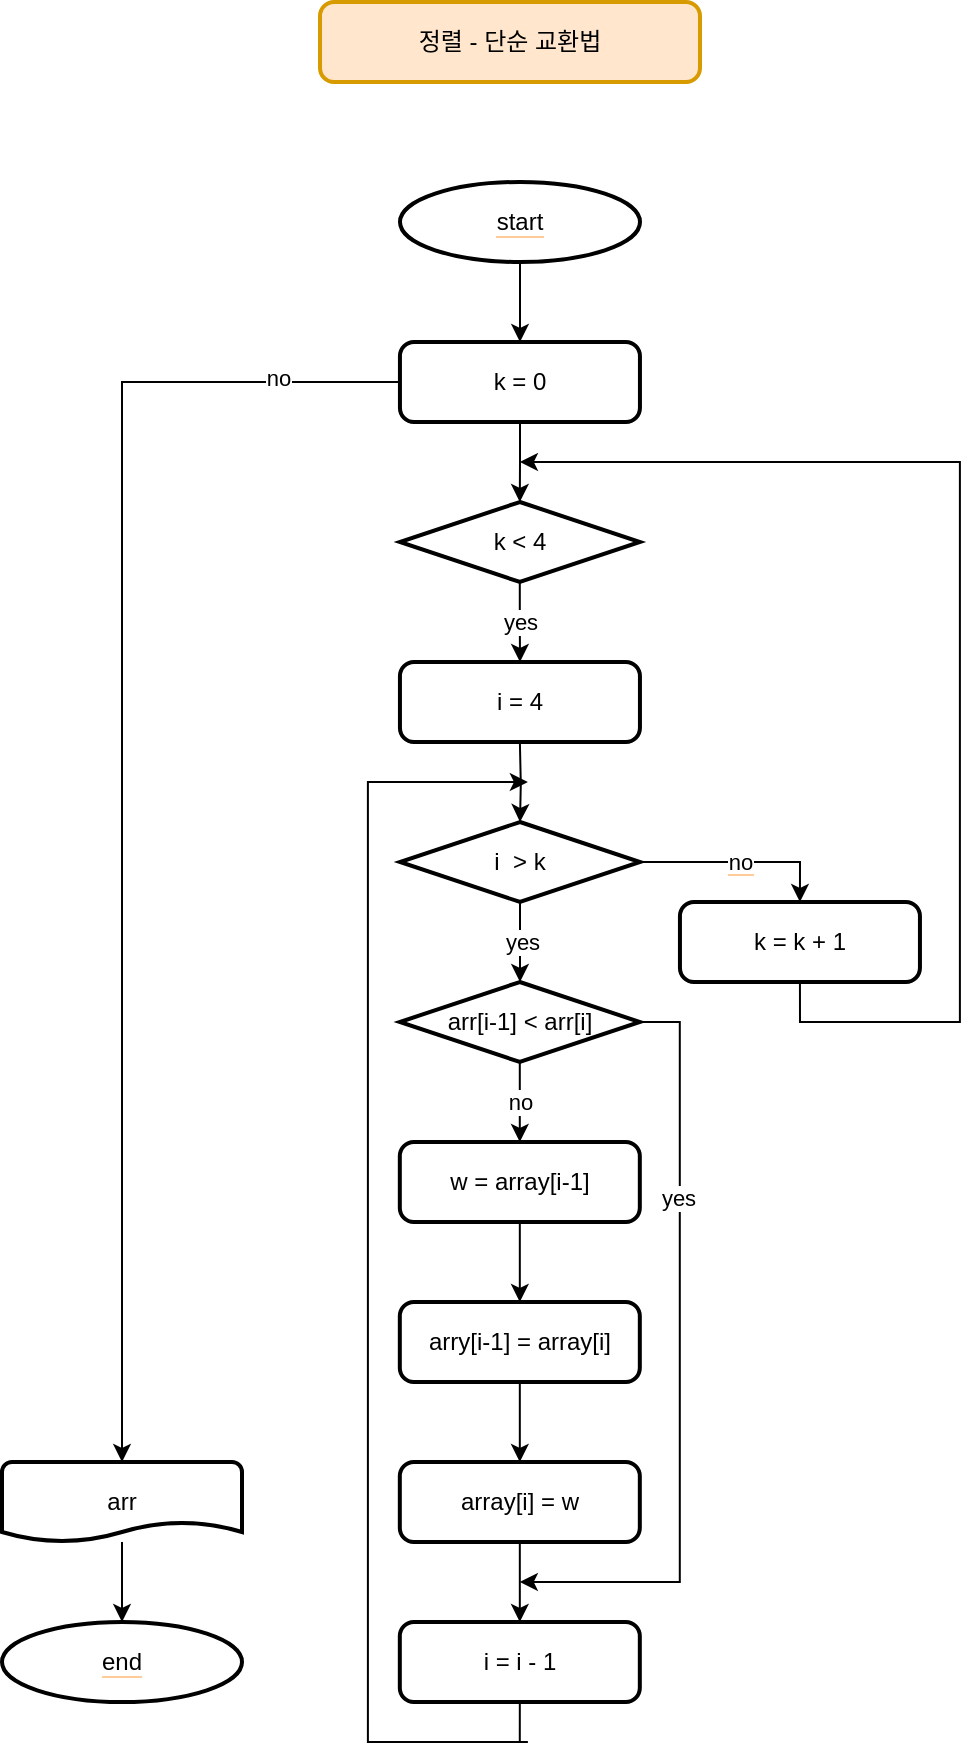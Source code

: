 <mxfile version="16.5.1" type="device"><diagram id="mcG1KdtRjJhZmO_n41ix" name="페이지-1"><mxGraphModel dx="1422" dy="881" grid="1" gridSize="10" guides="1" tooltips="1" connect="1" arrows="1" fold="1" page="1" pageScale="1" pageWidth="827" pageHeight="1169" math="0" shadow="0"><root><mxCell id="0"/><mxCell id="1" parent="0"/><mxCell id="l-i40e42PNDgHIKyfGgY-1" value="정렬 - 단순 교환법" style="rounded=1;whiteSpace=wrap;html=1;absoluteArcSize=1;arcSize=14;strokeWidth=2;fillColor=#ffe6cc;strokeColor=#d79b00;" parent="1" vertex="1"><mxGeometry x="319" y="30" width="190" height="40" as="geometry"/></mxCell><mxCell id="f-u_LeD3Glp6k7Wn_VR4-169" value="no" style="edgeStyle=orthogonalEdgeStyle;rounded=0;orthogonalLoop=1;jettySize=auto;html=1;" parent="1" source="f-u_LeD3Glp6k7Wn_VR4-172" edge="1"><mxGeometry relative="1" as="geometry"><mxPoint x="418.91" y="600" as="targetPoint"/></mxGeometry></mxCell><mxCell id="f-u_LeD3Glp6k7Wn_VR4-170" style="edgeStyle=orthogonalEdgeStyle;rounded=0;orthogonalLoop=1;jettySize=auto;html=1;exitX=1;exitY=0.5;exitDx=0;exitDy=0;exitPerimeter=0;" parent="1" source="f-u_LeD3Glp6k7Wn_VR4-172" edge="1"><mxGeometry relative="1" as="geometry"><mxPoint x="418.91" y="820" as="targetPoint"/><Array as="points"><mxPoint x="498.91" y="540"/><mxPoint x="498.91" y="820"/></Array><mxPoint x="478.91" y="530" as="sourcePoint"/></mxGeometry></mxCell><mxCell id="f-u_LeD3Glp6k7Wn_VR4-171" value="yes" style="edgeLabel;html=1;align=center;verticalAlign=middle;resizable=0;points=[];" parent="f-u_LeD3Glp6k7Wn_VR4-170" vertex="1" connectable="0"><mxGeometry x="-0.433" y="-1" relative="1" as="geometry"><mxPoint as="offset"/></mxGeometry></mxCell><mxCell id="f-u_LeD3Glp6k7Wn_VR4-172" value="arr[i-1] &amp;lt; arr[i]" style="strokeWidth=2;html=1;shape=mxgraph.flowchart.decision;whiteSpace=wrap;" parent="1" vertex="1"><mxGeometry x="358.91" y="520" width="120" height="40" as="geometry"/></mxCell><mxCell id="f-u_LeD3Glp6k7Wn_VR4-173" value="" style="edgeStyle=orthogonalEdgeStyle;rounded=0;orthogonalLoop=1;jettySize=auto;html=1;" parent="1" source="f-u_LeD3Glp6k7Wn_VR4-174" target="f-u_LeD3Glp6k7Wn_VR4-178" edge="1"><mxGeometry relative="1" as="geometry"/></mxCell><mxCell id="f-u_LeD3Glp6k7Wn_VR4-174" value="w = array[i-1]" style="rounded=1;whiteSpace=wrap;html=1;absoluteArcSize=1;arcSize=14;strokeWidth=2;" parent="1" vertex="1"><mxGeometry x="358.91" y="600" width="120" height="40" as="geometry"/></mxCell><mxCell id="f-u_LeD3Glp6k7Wn_VR4-175" value="" style="edgeStyle=orthogonalEdgeStyle;rounded=0;orthogonalLoop=1;jettySize=auto;html=1;" parent="1" source="f-u_LeD3Glp6k7Wn_VR4-176" target="f-u_LeD3Glp6k7Wn_VR4-180" edge="1"><mxGeometry relative="1" as="geometry"/></mxCell><mxCell id="f-u_LeD3Glp6k7Wn_VR4-176" value="array[i] = w" style="rounded=1;whiteSpace=wrap;html=1;absoluteArcSize=1;arcSize=14;strokeWidth=2;" parent="1" vertex="1"><mxGeometry x="358.91" y="760" width="120" height="40" as="geometry"/></mxCell><mxCell id="f-u_LeD3Glp6k7Wn_VR4-177" value="" style="edgeStyle=orthogonalEdgeStyle;rounded=0;orthogonalLoop=1;jettySize=auto;html=1;" parent="1" source="f-u_LeD3Glp6k7Wn_VR4-178" target="f-u_LeD3Glp6k7Wn_VR4-176" edge="1"><mxGeometry relative="1" as="geometry"/></mxCell><mxCell id="f-u_LeD3Glp6k7Wn_VR4-178" value="arry[i-1] = array[i]" style="rounded=1;whiteSpace=wrap;html=1;absoluteArcSize=1;arcSize=14;strokeWidth=2;" parent="1" vertex="1"><mxGeometry x="358.91" y="680" width="120" height="40" as="geometry"/></mxCell><mxCell id="f-u_LeD3Glp6k7Wn_VR4-179" style="edgeStyle=orthogonalEdgeStyle;rounded=0;orthogonalLoop=1;jettySize=auto;html=1;exitX=0.5;exitY=1;exitDx=0;exitDy=0;" parent="1" edge="1"><mxGeometry relative="1" as="geometry"><mxPoint x="422.94" y="420" as="targetPoint"/><Array as="points"><mxPoint x="422.94" y="900"/><mxPoint x="342.94" y="900"/><mxPoint x="342.94" y="420"/><mxPoint x="422.94" y="420"/></Array><mxPoint x="418.91" y="880" as="sourcePoint"/></mxGeometry></mxCell><mxCell id="f-u_LeD3Glp6k7Wn_VR4-180" value="i = i - 1" style="rounded=1;whiteSpace=wrap;html=1;absoluteArcSize=1;arcSize=14;strokeWidth=2;fillColor=#FFFFFF;strokeColor=#000000;" parent="1" vertex="1"><mxGeometry x="358.91" y="840" width="120" height="40" as="geometry"/></mxCell><mxCell id="ijOlNyjsvEP2HFVgaxee-13" value="" style="edgeStyle=orthogonalEdgeStyle;rounded=0;orthogonalLoop=1;jettySize=auto;html=1;" edge="1" parent="1" target="ijOlNyjsvEP2HFVgaxee-16"><mxGeometry relative="1" as="geometry"><mxPoint x="418.94" y="400" as="sourcePoint"/></mxGeometry></mxCell><mxCell id="ijOlNyjsvEP2HFVgaxee-14" value="yes" style="edgeStyle=orthogonalEdgeStyle;rounded=0;orthogonalLoop=1;jettySize=auto;html=1;" edge="1" parent="1" source="ijOlNyjsvEP2HFVgaxee-16"><mxGeometry relative="1" as="geometry"><mxPoint x="419.0" y="520" as="targetPoint"/></mxGeometry></mxCell><mxCell id="ijOlNyjsvEP2HFVgaxee-15" value="&lt;span style=&quot;background-color: rgb(255 , 255 , 255)&quot;&gt;no&lt;/span&gt;" style="edgeStyle=orthogonalEdgeStyle;rounded=0;orthogonalLoop=1;jettySize=auto;html=1;exitX=1;exitY=0.5;exitDx=0;exitDy=0;exitPerimeter=0;entryX=0.5;entryY=0;entryDx=0;entryDy=0;labelBackgroundColor=#FFCC99;" edge="1" parent="1" source="ijOlNyjsvEP2HFVgaxee-16" target="ijOlNyjsvEP2HFVgaxee-20"><mxGeometry relative="1" as="geometry"/></mxCell><mxCell id="ijOlNyjsvEP2HFVgaxee-16" value="i&amp;nbsp; &amp;gt; k" style="strokeWidth=2;html=1;shape=mxgraph.flowchart.decision;whiteSpace=wrap;" vertex="1" parent="1"><mxGeometry x="359.0" y="440" width="120" height="40" as="geometry"/></mxCell><mxCell id="ijOlNyjsvEP2HFVgaxee-18" value="i = 4" style="rounded=1;whiteSpace=wrap;html=1;absoluteArcSize=1;arcSize=14;strokeWidth=2;" vertex="1" parent="1"><mxGeometry x="358.97" y="360" width="120" height="40" as="geometry"/></mxCell><mxCell id="ijOlNyjsvEP2HFVgaxee-19" style="edgeStyle=orthogonalEdgeStyle;rounded=0;orthogonalLoop=1;jettySize=auto;html=1;exitX=0.5;exitY=1;exitDx=0;exitDy=0;labelBackgroundColor=#FFCC99;" edge="1" parent="1" source="ijOlNyjsvEP2HFVgaxee-20"><mxGeometry relative="1" as="geometry"><mxPoint x="418.94" y="260" as="targetPoint"/><Array as="points"><mxPoint x="558.94" y="540"/><mxPoint x="638.94" y="540"/><mxPoint x="638.94" y="260"/></Array></mxGeometry></mxCell><mxCell id="ijOlNyjsvEP2HFVgaxee-20" value="k = k + 1" style="rounded=1;whiteSpace=wrap;html=1;absoluteArcSize=1;arcSize=14;strokeWidth=2;" vertex="1" parent="1"><mxGeometry x="498.97" y="480" width="120" height="40" as="geometry"/></mxCell><mxCell id="ijOlNyjsvEP2HFVgaxee-24" value="" style="edgeStyle=orthogonalEdgeStyle;rounded=0;orthogonalLoop=1;jettySize=auto;html=1;labelBackgroundColor=#FFCC99;" edge="1" parent="1" source="ijOlNyjsvEP2HFVgaxee-21" target="ijOlNyjsvEP2HFVgaxee-22"><mxGeometry relative="1" as="geometry"/></mxCell><mxCell id="ijOlNyjsvEP2HFVgaxee-34" style="edgeStyle=orthogonalEdgeStyle;rounded=0;orthogonalLoop=1;jettySize=auto;html=1;entryX=0.5;entryY=0;entryDx=0;entryDy=0;entryPerimeter=0;labelBackgroundColor=#FFFFFF;fontColor=#000000;" edge="1" parent="1" source="ijOlNyjsvEP2HFVgaxee-21" target="ijOlNyjsvEP2HFVgaxee-32"><mxGeometry relative="1" as="geometry"/></mxCell><mxCell id="ijOlNyjsvEP2HFVgaxee-35" value="no" style="edgeLabel;html=1;align=center;verticalAlign=middle;resizable=0;points=[];fontColor=#000000;" vertex="1" connectable="0" parent="ijOlNyjsvEP2HFVgaxee-34"><mxGeometry x="-0.819" y="-2" relative="1" as="geometry"><mxPoint as="offset"/></mxGeometry></mxCell><mxCell id="ijOlNyjsvEP2HFVgaxee-21" value="k = 0" style="rounded=1;whiteSpace=wrap;html=1;absoluteArcSize=1;arcSize=14;strokeWidth=2;" vertex="1" parent="1"><mxGeometry x="358.97" y="200" width="120" height="40" as="geometry"/></mxCell><mxCell id="ijOlNyjsvEP2HFVgaxee-30" value="yes" style="edgeStyle=orthogonalEdgeStyle;rounded=0;orthogonalLoop=1;jettySize=auto;html=1;labelBackgroundColor=#FFFFFF;fontColor=#000000;" edge="1" parent="1" source="ijOlNyjsvEP2HFVgaxee-22" target="ijOlNyjsvEP2HFVgaxee-18"><mxGeometry relative="1" as="geometry"/></mxCell><mxCell id="ijOlNyjsvEP2HFVgaxee-22" value="k &amp;lt; 4" style="strokeWidth=2;html=1;shape=mxgraph.flowchart.decision;whiteSpace=wrap;fillColor=#FFFFFF;strokeColor=#000000;" vertex="1" parent="1"><mxGeometry x="358.94" y="280" width="120" height="40" as="geometry"/></mxCell><mxCell id="ijOlNyjsvEP2HFVgaxee-31" value="" style="edgeStyle=orthogonalEdgeStyle;rounded=0;orthogonalLoop=1;jettySize=auto;html=1;labelBackgroundColor=#FFFFFF;fontColor=#000000;" edge="1" parent="1" source="ijOlNyjsvEP2HFVgaxee-27" target="ijOlNyjsvEP2HFVgaxee-21"><mxGeometry relative="1" as="geometry"/></mxCell><mxCell id="ijOlNyjsvEP2HFVgaxee-27" value="&lt;span style=&quot;background-color: rgb(255 , 255 , 255)&quot;&gt;start&lt;/span&gt;" style="strokeWidth=2;html=1;shape=mxgraph.flowchart.start_2;whiteSpace=wrap;labelBackgroundColor=#FFCC99;gradientColor=none;" vertex="1" parent="1"><mxGeometry x="359" y="120" width="120" height="40" as="geometry"/></mxCell><mxCell id="ijOlNyjsvEP2HFVgaxee-28" value="&lt;span style=&quot;background-color: rgb(255 , 255 , 255)&quot;&gt;end&lt;/span&gt;" style="strokeWidth=2;html=1;shape=mxgraph.flowchart.start_2;whiteSpace=wrap;labelBackgroundColor=#FFCC99;gradientColor=none;" vertex="1" parent="1"><mxGeometry x="160" y="840" width="120" height="40" as="geometry"/></mxCell><mxCell id="ijOlNyjsvEP2HFVgaxee-33" value="" style="edgeStyle=orthogonalEdgeStyle;rounded=0;orthogonalLoop=1;jettySize=auto;html=1;labelBackgroundColor=#FFFFFF;fontColor=#000000;" edge="1" parent="1" source="ijOlNyjsvEP2HFVgaxee-32" target="ijOlNyjsvEP2HFVgaxee-28"><mxGeometry relative="1" as="geometry"/></mxCell><mxCell id="ijOlNyjsvEP2HFVgaxee-32" value="arr" style="strokeWidth=2;html=1;shape=mxgraph.flowchart.document2;whiteSpace=wrap;size=0.25;labelBackgroundColor=#FFFFFF;fontColor=#000000;fillColor=#FFFFFF;gradientColor=none;" vertex="1" parent="1"><mxGeometry x="160" y="760" width="120" height="40" as="geometry"/></mxCell></root></mxGraphModel></diagram></mxfile>